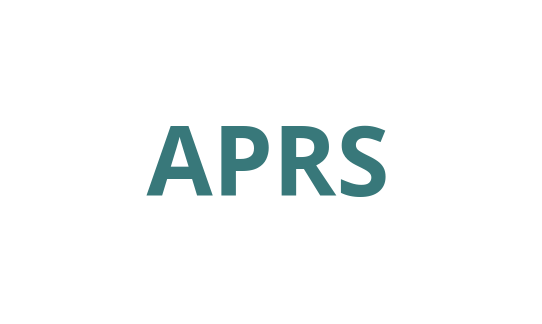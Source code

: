 <mxfile version="13.7.7" type="device"><diagram id="gM0q2f0uJndRHSzrdCug" name="Page-1"><mxGraphModel dx="1662" dy="762" grid="1" gridSize="10" guides="1" tooltips="1" connect="1" arrows="1" fold="1" page="1" pageScale="1" pageWidth="850" pageHeight="1100" math="0" shadow="0"><root><mxCell id="0"/><mxCell id="1" parent="0"/><mxCell id="Bo-qgvY-oHLLlx4k7JJ_-1" value="&lt;font style=&quot;font-size: 48px&quot; face=&quot;Segoe UI&quot; color=&quot;#38787a&quot;&gt;&lt;b&gt;APRS&lt;/b&gt;&lt;/font&gt;" style="text;html=1;strokeColor=none;fillColor=none;align=center;verticalAlign=middle;whiteSpace=wrap;rounded=0;shadow=1;" parent="1" vertex="1"><mxGeometry x="295" y="200" width="260" height="150" as="geometry"/></mxCell></root></mxGraphModel></diagram></mxfile>